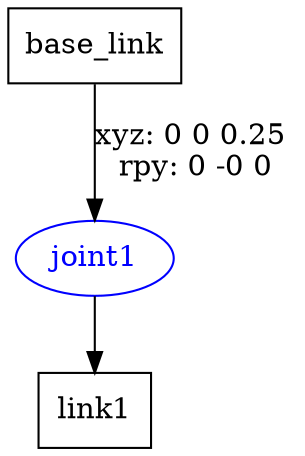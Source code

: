 digraph G {
node [shape=box];
"base_link" [label="base_link"];
"link1" [label="link1"];
node [shape=ellipse, color=blue, fontcolor=blue];
"base_link" -> "joint1" [label="xyz: 0 0 0.25 \nrpy: 0 -0 0"]
"joint1" -> "link1"
}
